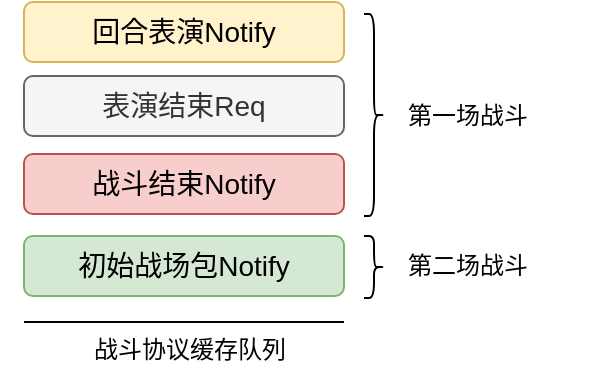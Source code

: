 <mxfile version="12.2.0" type="github" pages="1">
  <diagram id="-4tFkpQDlDnXBzuQYAsi" name="第 1 页">
    <mxGraphModel dx="1172" dy="733" grid="1" gridSize="10" guides="1" tooltips="1" connect="1" arrows="1" fold="1" page="1" pageScale="1" pageWidth="827" pageHeight="1169" math="0" shadow="0">
      <root>
        <mxCell id="0"/>
        <mxCell id="1" parent="0"/>
        <mxCell id="XFlIhYwUr6LzD5tFLWlj-9" value="&lt;span style=&quot;font-size: 14px&quot;&gt;回合表演Notify&lt;/span&gt;" style="rounded=1;whiteSpace=wrap;html=1;fillColor=#fff2cc;strokeColor=#d6b656;" vertex="1" parent="1">
          <mxGeometry x="40" y="490" width="160" height="30" as="geometry"/>
        </mxCell>
        <mxCell id="XFlIhYwUr6LzD5tFLWlj-10" value="&lt;span style=&quot;font-size: 14px&quot;&gt;战斗结束Notify&lt;/span&gt;" style="rounded=1;whiteSpace=wrap;html=1;fillColor=#f8cecc;strokeColor=#b85450;" vertex="1" parent="1">
          <mxGeometry x="40" y="566" width="160" height="30" as="geometry"/>
        </mxCell>
        <mxCell id="XFlIhYwUr6LzD5tFLWlj-21" value="" style="shape=curlyBracket;whiteSpace=wrap;html=1;rounded=1;rotation=180;" vertex="1" parent="1">
          <mxGeometry x="210" y="496" width="10" height="101" as="geometry"/>
        </mxCell>
        <mxCell id="XFlIhYwUr6LzD5tFLWlj-22" value="第一场战斗" style="text;html=1;strokeColor=none;fillColor=none;align=left;verticalAlign=middle;whiteSpace=wrap;rounded=0;" vertex="1" parent="1">
          <mxGeometry x="230" y="536.5" width="100" height="20" as="geometry"/>
        </mxCell>
        <mxCell id="XFlIhYwUr6LzD5tFLWlj-23" value="&lt;span style=&quot;font-size: 14px&quot;&gt;表演结束Req&lt;/span&gt;" style="rounded=1;whiteSpace=wrap;html=1;fillColor=#f5f5f5;strokeColor=#666666;fontColor=#333333;" vertex="1" parent="1">
          <mxGeometry x="40" y="527" width="160" height="30" as="geometry"/>
        </mxCell>
        <mxCell id="XFlIhYwUr6LzD5tFLWlj-25" value="&lt;font style=&quot;font-size: 14px&quot;&gt;初始战场包Notify&lt;/font&gt;" style="rounded=1;whiteSpace=wrap;html=1;fillColor=#d5e8d4;strokeColor=#82b366;" vertex="1" parent="1">
          <mxGeometry x="40" y="607" width="160" height="30" as="geometry"/>
        </mxCell>
        <mxCell id="XFlIhYwUr6LzD5tFLWlj-26" value="" style="shape=curlyBracket;whiteSpace=wrap;html=1;rounded=1;rotation=180;" vertex="1" parent="1">
          <mxGeometry x="210" y="607" width="10" height="31" as="geometry"/>
        </mxCell>
        <mxCell id="XFlIhYwUr6LzD5tFLWlj-27" value="第二场战斗" style="text;html=1;strokeColor=none;fillColor=none;align=left;verticalAlign=middle;whiteSpace=wrap;rounded=0;" vertex="1" parent="1">
          <mxGeometry x="230" y="612" width="100" height="20" as="geometry"/>
        </mxCell>
        <mxCell id="XFlIhYwUr6LzD5tFLWlj-36" value="战斗协议缓存队列" style="text;html=1;strokeColor=none;fillColor=none;align=center;verticalAlign=middle;whiteSpace=wrap;rounded=0;" vertex="1" parent="1">
          <mxGeometry x="28" y="654" width="190" height="20" as="geometry"/>
        </mxCell>
        <mxCell id="XFlIhYwUr6LzD5tFLWlj-37" value="" style="endArrow=none;html=1;" edge="1" parent="1">
          <mxGeometry width="50" height="50" relative="1" as="geometry">
            <mxPoint x="40" y="650" as="sourcePoint"/>
            <mxPoint x="200" y="650" as="targetPoint"/>
          </mxGeometry>
        </mxCell>
      </root>
    </mxGraphModel>
  </diagram>
</mxfile>
